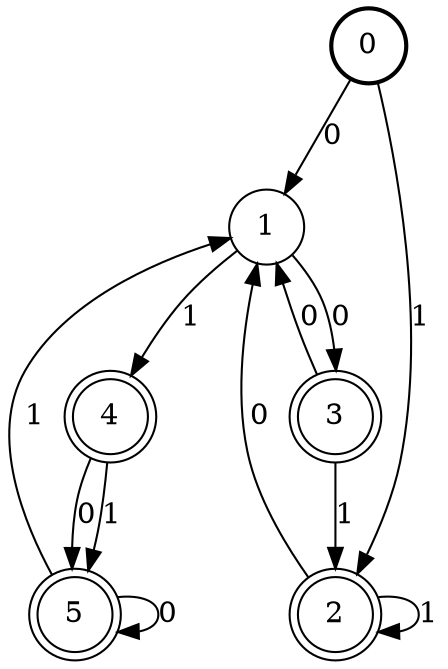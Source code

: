 digraph Automat {
    node [shape = circle];
    0 [style = "bold"];
    0 -> 1 [label = "0"];
    0 -> 2 [label = "1"];
    1 -> 3 [label = "0"];
    1 -> 4 [label = "1"];
    2 [peripheries=2]
    2 -> 1 [label = "0"];
    2 -> 2 [label = "1"];
    3 [peripheries=2]
    3 -> 1 [label = "0"];
    3 -> 2 [label = "1"];
    4 [peripheries=2]
    4 -> 5 [label = "0"];
    4 -> 5 [label = "1"];
    5 [peripheries=2]
    5 -> 5 [label = "0"];
    5 -> 1 [label = "1"];
}
